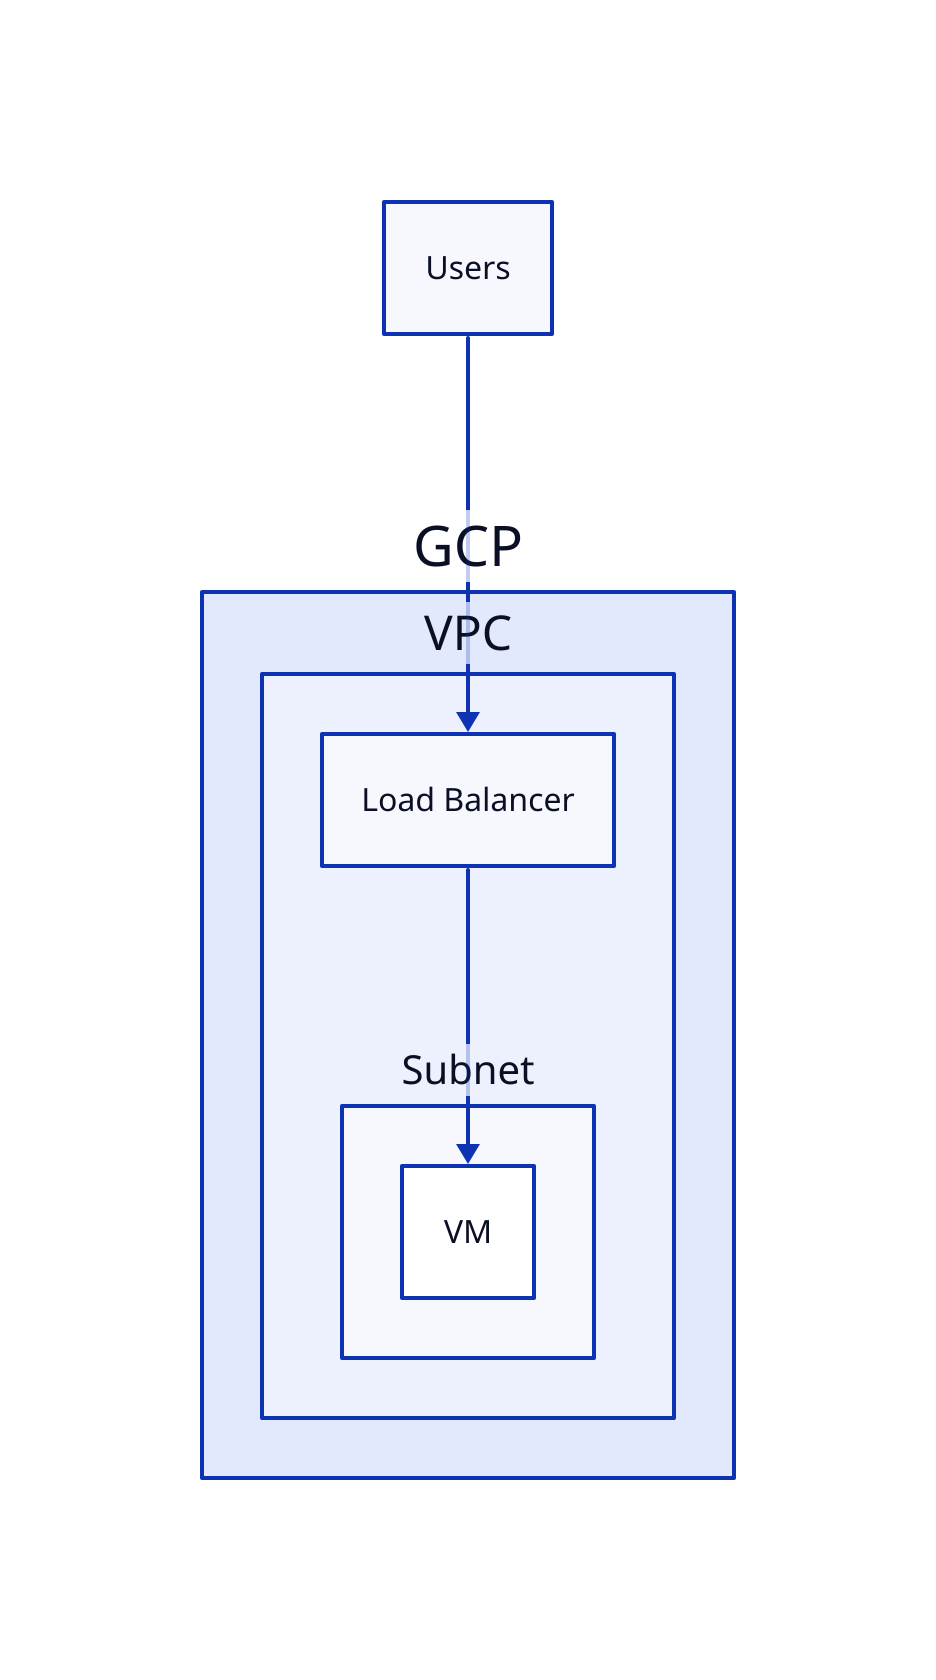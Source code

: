 Users -> GCP.VPC.Load Balancer

GCP: {
  VPC: {
    Subnet: {
      VM
    }
    Load Balancer -> Subnet.VM
  }
}
